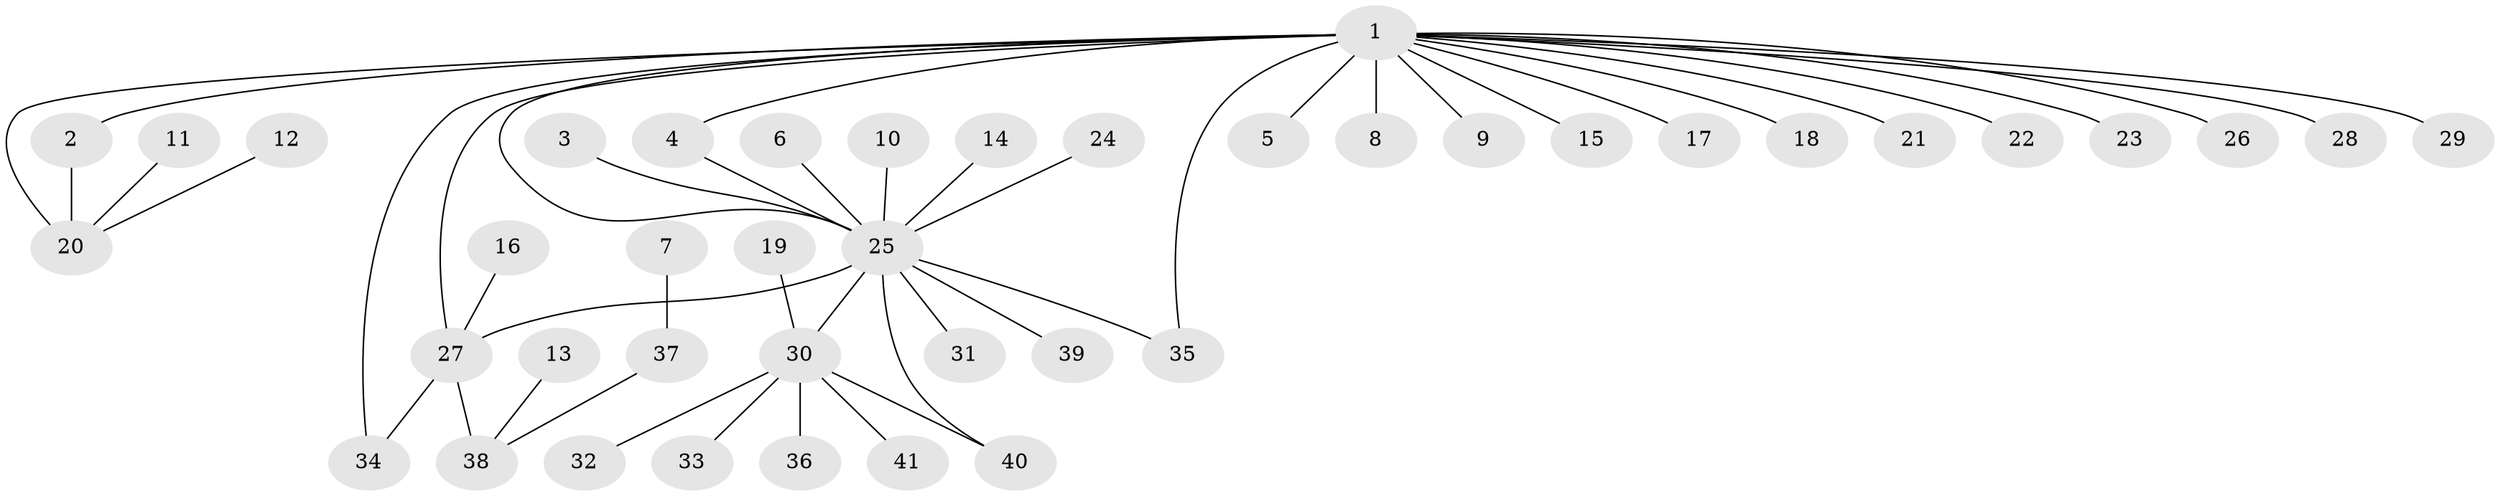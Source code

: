 // original degree distribution, {15: 0.012345679012345678, 11: 0.024691358024691357, 3: 0.07407407407407407, 10: 0.024691358024691357, 2: 0.14814814814814814, 1: 0.6296296296296297, 5: 0.012345679012345678, 8: 0.012345679012345678, 4: 0.04938271604938271, 7: 0.012345679012345678}
// Generated by graph-tools (version 1.1) at 2025/26/03/09/25 03:26:09]
// undirected, 41 vertices, 46 edges
graph export_dot {
graph [start="1"]
  node [color=gray90,style=filled];
  1;
  2;
  3;
  4;
  5;
  6;
  7;
  8;
  9;
  10;
  11;
  12;
  13;
  14;
  15;
  16;
  17;
  18;
  19;
  20;
  21;
  22;
  23;
  24;
  25;
  26;
  27;
  28;
  29;
  30;
  31;
  32;
  33;
  34;
  35;
  36;
  37;
  38;
  39;
  40;
  41;
  1 -- 2 [weight=1.0];
  1 -- 4 [weight=1.0];
  1 -- 5 [weight=1.0];
  1 -- 8 [weight=1.0];
  1 -- 9 [weight=1.0];
  1 -- 15 [weight=1.0];
  1 -- 17 [weight=1.0];
  1 -- 18 [weight=1.0];
  1 -- 20 [weight=2.0];
  1 -- 21 [weight=1.0];
  1 -- 22 [weight=1.0];
  1 -- 23 [weight=1.0];
  1 -- 25 [weight=1.0];
  1 -- 26 [weight=1.0];
  1 -- 27 [weight=2.0];
  1 -- 28 [weight=1.0];
  1 -- 29 [weight=1.0];
  1 -- 34 [weight=1.0];
  1 -- 35 [weight=1.0];
  2 -- 20 [weight=1.0];
  3 -- 25 [weight=1.0];
  4 -- 25 [weight=1.0];
  6 -- 25 [weight=1.0];
  7 -- 37 [weight=1.0];
  10 -- 25 [weight=1.0];
  11 -- 20 [weight=1.0];
  12 -- 20 [weight=1.0];
  13 -- 38 [weight=1.0];
  14 -- 25 [weight=1.0];
  16 -- 27 [weight=1.0];
  19 -- 30 [weight=1.0];
  24 -- 25 [weight=1.0];
  25 -- 27 [weight=2.0];
  25 -- 30 [weight=2.0];
  25 -- 31 [weight=1.0];
  25 -- 35 [weight=1.0];
  25 -- 39 [weight=1.0];
  25 -- 40 [weight=1.0];
  27 -- 34 [weight=1.0];
  27 -- 38 [weight=1.0];
  30 -- 32 [weight=1.0];
  30 -- 33 [weight=1.0];
  30 -- 36 [weight=1.0];
  30 -- 40 [weight=1.0];
  30 -- 41 [weight=1.0];
  37 -- 38 [weight=1.0];
}
